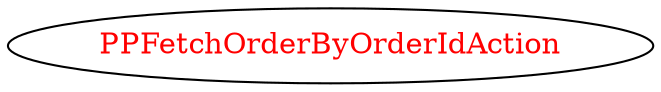 digraph dependencyGraph {
 concentrate=true;
 ranksep="2.0";
 rankdir="LR"; 
 splines="ortho";
"PPFetchOrderByOrderIdAction" [fontcolor="red"];
}